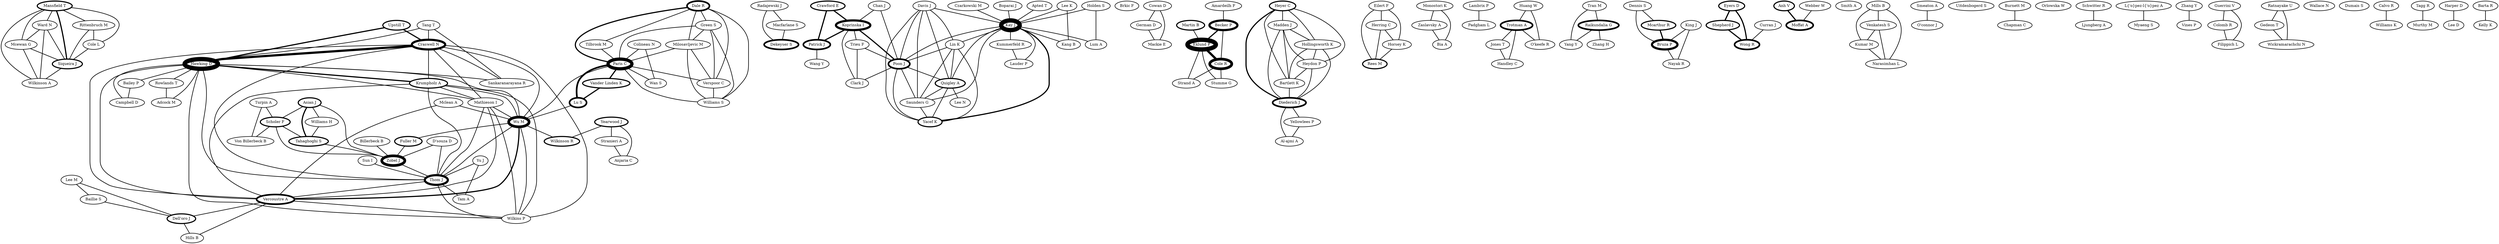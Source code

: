 graph G {
"Mansfield T" [penwidth=4.0]
"Ward N" [penwidth=2.0]
"Mcewan G" [penwidth=2.0]
"Siqueira J" [penwidth=4.0]
"Wilkinson A" [penwidth=2.0]
"Wu M" [penwidth=10.0]
"Fuller M" [penwidth=4.0]
"Dekeyser S" [penwidth=6.0]
"Czarkowski M" [penwidth=2.0]
"Kay J" [penwidth=16.0]
"Brkic F" [penwidth=2.0]
"Cowan D" [penwidth=2.0]
"German D" [penwidth=2.0]
"Mackie E" [penwidth=2.0]
"Kummerfeld R" [penwidth=2.0]
"Lauder P" [penwidth=2.0]
"Becker P" [penwidth=8.0]
"Eklund P" [penwidth=16.0]
"Asian J" [penwidth=4.0]
"Williams H" [penwidth=2.0]
"Tahaghoghi S" [penwidth=4.0]
"Heyer C" [penwidth=4.0]
"Diederich J" [penwidth=6.0]
"Rittenbruch M" [penwidth=2.0]
"Cole L" [penwidth=2.0]
"Rees M" [penwidth=4.0]
"Dale R" [penwidth=6.0]
"Tilbrook M" [penwidth=2.0]
"Paris C" [penwidth=12.0]
"Scholer F" [penwidth=4.0]
"Zobel J" [penwidth=10.0]
"Sun I" [penwidth=2.0]
"Thom J" [penwidth=8.0]
"Martin B" [penwidth=4.0]
"Mclean A" [penwidth=2.0]
"Vercoustre A" [penwidth=6.0]
"D'souza D" [penwidth=2.0]
"Hawking D" [penwidth=16.0]
"Rowlands T" [penwidth=2.0]
"Adcock M" [penwidth=2.0]
"Monostori K" [penwidth=2.0]
"Zaslavsky A" [penwidth=2.0]
"Bia A" [penwidth=2.0]
"Lambrix P" [penwidth=2.0]
"Padgham L" [penwidth=2.0]
"Boparai J" [penwidth=2.0]
"Dell'oro J" [penwidth=4.0]
"Hills B" [penwidth=2.0]
"Yearwood J" [penwidth=4.0]
"Stranieri A" [penwidth=2.0]
"Anjaria C" [penwidth=2.0]
"Trotman A" [penwidth=6.0]
"Jones T" [penwidth=2.0]
"Handley C" [penwidth=2.0]
"Yacef K" [penwidth=4.0]
"Cole R" [penwidth=10.0]
"Raikundalia G" [penwidth=6.0]
"Lee K" [penwidth=2.0]
"Kang B" [penwidth=2.0]
"King J" [penwidth=2.0]
"Bruza P" [penwidth=8.0]
"Nayak R" [penwidth=2.0]
"Billerbeck B" [penwidth=2.0]
"Tran M" [penwidth=2.0]
"Yang Y" [penwidth=2.0]
"Green S" [penwidth=2.0]
"Milosavljevic M" [penwidth=2.0]
"Verspoor C" [penwidth=2.0]
"Williams S" [penwidth=2.0]
"Eyers D" [penwidth=4.0]
"Shepherd J" [penwidth=4.0]
"Wong R" [penwidth=6.0]
"Turpin A" [penwidth=2.0]
"Von Billerbeck B" [penwidth=2.0]
"Vander Linden K" [penwidth=4.0]
"Lu S" [penwidth=6.0]
"Upstill T" [penwidth=4.0]
"Craswell N" [penwidth=8.0]
"Curran J" [penwidth=2.0]
"Radajewski J" [penwidth=2.0]
"Macfarlane S" [penwidth=2.0]
"Wilkinson R" [penwidth=4.0]
"Koprinska I" [penwidth=8.0]
"Trieu F" [penwidth=2.0]
"Poon J" [penwidth=6.0]
"Clark J" [penwidth=2.0]
"Chan J" [penwidth=2.0]
"Patrick J" [penwidth=6.0]
"Wang Y" [penwidth=2.0]
"Anh V" [penwidth=4.0]
"Moffat A" [penwidth=6.0]
"Smith A" [penwidth=2.0]
"Mills B" [penwidth=2.0]
"Venkatesh S" [penwidth=2.0]
"Kumar M" [penwidth=2.0]
"Narasimhan L" [penwidth=2.0]
"Smeaton A" [penwidth=2.0]
"O'connor J" [penwidth=2.0]
"Colineau N" [penwidth=2.0]
"Wan S" [penwidth=2.0]
"Uitdenbogerd S" [penwidth=2.0]
"Huang W" [penwidth=2.0]
"O'keefe R" [penwidth=2.0]
"Krumpholz A" [penwidth=4.0]
"Mathieson I" [penwidth=2.0]
"Wilkins P" [penwidth=2.0]
"Strand A" [penwidth=2.0]
"Webber W" [penwidth=2.0]
"Dennis S" [penwidth=2.0]
"Mcarthur R" [penwidth=4.0]
"Holden S" [penwidth=2.0]
"Lum A" [penwidth=2.0]
"Davis J" [penwidth=2.0]
"Lin K" [penwidth=2.0]
"Quigley A" [penwidth=4.0]
"Saunders G" [penwidth=2.0]
"Crawford E" [penwidth=4.0]
"Yu J" [penwidth=2.0]
"Tam A" [penwidth=2.0]
"Burnett M" [penwidth=2.0]
"Chapman C" [penwidth=2.0]
"Bailey P" [penwidth=2.0]
"Campbell D" [penwidth=2.0]
"Stumme G" [penwidth=2.0]
"Apted T" [penwidth=2.0]
"Orlowska W" [penwidth=2.0]
"Schwitter R" [penwidth=2.0]
"Ljungberg A" [penwidth=2.0]
"Madden J" [penwidth=2.0]
"Hollingsworth K" [penwidth=2.0]
"Heydon P" [penwidth=2.0]
"Bartlett K" [penwidth=2.0]
"L{\'o}pez-l{\'o}pez A" [penwidth=2.0]
"Myaeng S" [penwidth=2.0]
"Yellowlees P" [penwidth=2.0]
"Al-ajmi A" [penwidth=2.0]
"Zhang Y" [penwidth=2.0]
"Vines P" [penwidth=2.0]
"Lee M" [penwidth=2.0]
"Baillie S" [penwidth=2.0]
"Guerrini V" [penwidth=2.0]
"Colomb R" [penwidth=2.0]
"Filippich L" [penwidth=2.0]
"Zhang H" [penwidth=2.0]
"Ratnayake U" [penwidth=2.0]
"Gedeon T" [penwidth=2.0]
"Wickramarachchi N" [penwidth=2.0]
"Tang T" [penwidth=2.0]
"Sankaranarayana R" [penwidth=2.0]
"Wallace N" [penwidth=2.0]
"Amardeilh F" [penwidth=2.0]
"Dumais S" [penwidth=2.0]
"Calvo R" [penwidth=2.0]
"Williams K" [penwidth=2.0]
"Tagg R" [penwidth=2.0]
"Murthy M" [penwidth=2.0]
"Lee N" [penwidth=2.0]
"Harper D" [penwidth=2.0]
"Lee D" [penwidth=2.0]
"Eilert F" [penwidth=2.0]
"Herring C" [penwidth=2.0]
"Horsey K" [penwidth=2.0]
"Barta R" [penwidth=2.0]
"Kelly K" [penwidth=2.0]
"Mansfield T" -- "Ward N"[penwidth=2.2];
"Mansfield T" -- "Mcewan G"[penwidth=2.2];
"Mansfield T" -- "Siqueira J"[penwidth=4.2];
"Mansfield T" -- "Wilkinson A"[penwidth=2.2];
"Ward N" -- "Mcewan G"[penwidth=2.2];
"Ward N" -- "Siqueira J"[penwidth=2.2];
"Ward N" -- "Wilkinson A"[penwidth=2.2];
"Mcewan G" -- "Siqueira J"[penwidth=2.2];
"Mcewan G" -- "Wilkinson A"[penwidth=2.2];
"Siqueira J" -- "Wilkinson A"[penwidth=2.2];
"Wu M" -- "Fuller M"[penwidth=2.2];
"Czarkowski M" -- "Kay J"[penwidth=2.2];
"Cowan D" -- "German D"[penwidth=2.2];
"Cowan D" -- "Mackie E"[penwidth=2.2];
"German D" -- "Mackie E"[penwidth=2.2];
"Kay J" -- "Kummerfeld R"[penwidth=2.2];
"Kay J" -- "Lauder P"[penwidth=2.2];
"Kummerfeld R" -- "Lauder P"[penwidth=2.2];
"Becker P" -- "Eklund P"[penwidth=4.2];
"Asian J" -- "Williams H"[penwidth=2.2];
"Asian J" -- "Tahaghoghi S"[penwidth=4.2];
"Williams H" -- "Tahaghoghi S"[penwidth=2.2];
"Heyer C" -- "Diederich J"[penwidth=4.2];
"Mansfield T" -- "Rittenbruch M"[penwidth=2.2];
"Mansfield T" -- "Cole L"[penwidth=2.2];
"Rittenbruch M" -- "Cole L"[penwidth=2.2];
"Rittenbruch M" -- "Siqueira J"[penwidth=2.2];
"Cole L" -- "Siqueira J"[penwidth=2.2];
"Dale R" -- "Tilbrook M"[penwidth=2.2];
"Dale R" -- "Paris C"[penwidth=4.2];
"Tilbrook M" -- "Paris C"[penwidth=2.2];
"Asian J" -- "Scholer F"[penwidth=2.2];
"Asian J" -- "Zobel J"[penwidth=2.2];
"Scholer F" -- "Tahaghoghi S"[penwidth=2.2];
"Scholer F" -- "Zobel J"[penwidth=2.2];
"Tahaghoghi S" -- "Zobel J"[penwidth=2.2];
"Sun I" -- "Thom J"[penwidth=2.2];
"Martin B" -- "Eklund P"[penwidth=2.2];
"Mclean A" -- "Vercoustre A"[penwidth=2.2];
"Mclean A" -- "Wu M"[penwidth=2.2];
"Vercoustre A" -- "Wu M"[penwidth=4.2];
"D'souza D" -- "Zobel J"[penwidth=2.2];
"D'souza D" -- "Thom J"[penwidth=2.2];
"Zobel J" -- "Thom J"[penwidth=2.2];
"Hawking D" -- "Rowlands T"[penwidth=2.2];
"Hawking D" -- "Adcock M"[penwidth=2.2];
"Rowlands T" -- "Adcock M"[penwidth=2.2];
"Monostori K" -- "Zaslavsky A"[penwidth=2.2];
"Monostori K" -- "Bia A"[penwidth=2.2];
"Zaslavsky A" -- "Bia A"[penwidth=2.2];
"Lambrix P" -- "Padgham L"[penwidth=2.2];
"Boparai J" -- "Kay J"[penwidth=2.2];
"Vercoustre A" -- "Dell'oro J"[penwidth=2.2];
"Vercoustre A" -- "Hills B"[penwidth=2.2];
"Dell'oro J" -- "Hills B"[penwidth=2.2];
"Fuller M" -- "Zobel J"[penwidth=2.2];
"Yearwood J" -- "Stranieri A"[penwidth=2.2];
"Yearwood J" -- "Anjaria C"[penwidth=2.2];
"Stranieri A" -- "Anjaria C"[penwidth=2.2];
"Trotman A" -- "Jones T"[penwidth=2.2];
"Trotman A" -- "Handley C"[penwidth=2.2];
"Jones T" -- "Handley C"[penwidth=2.2];
"Kay J" -- "Yacef K"[penwidth=4.2];
"Eklund P" -- "Cole R"[penwidth=8.2];
"Lee K" -- "Kay J"[penwidth=2.2];
"Lee K" -- "Kang B"[penwidth=2.2];
"Kay J" -- "Kang B"[penwidth=2.2];
"King J" -- "Bruza P"[penwidth=2.2];
"King J" -- "Nayak R"[penwidth=2.2];
"Bruza P" -- "Nayak R"[penwidth=2.2];
"Billerbeck B" -- "Zobel J"[penwidth=2.2];
"Tran M" -- "Raikundalia G"[penwidth=2.2];
"Tran M" -- "Yang Y"[penwidth=2.2];
"Raikundalia G" -- "Yang Y"[penwidth=2.2];
"Dale R" -- "Green S"[penwidth=2.2];
"Dale R" -- "Milosavljevic M"[penwidth=2.2];
"Dale R" -- "Verspoor C"[penwidth=2.2];
"Dale R" -- "Williams S"[penwidth=2.2];
"Green S" -- "Milosavljevic M"[penwidth=2.2];
"Green S" -- "Paris C"[penwidth=2.2];
"Green S" -- "Verspoor C"[penwidth=2.2];
"Green S" -- "Williams S"[penwidth=2.2];
"Milosavljevic M" -- "Paris C"[penwidth=2.2];
"Milosavljevic M" -- "Verspoor C"[penwidth=2.2];
"Milosavljevic M" -- "Williams S"[penwidth=2.2];
"Paris C" -- "Verspoor C"[penwidth=2.2];
"Paris C" -- "Williams S"[penwidth=2.2];
"Verspoor C" -- "Williams S"[penwidth=2.2];
"Eyers D" -- "Shepherd J"[penwidth=4.2];
"Eyers D" -- "Wong R"[penwidth=4.2];
"Shepherd J" -- "Wong R"[penwidth=4.2];
"Turpin A" -- "Scholer F"[penwidth=2.2];
"Turpin A" -- "Von Billerbeck B"[penwidth=2.2];
"Scholer F" -- "Von Billerbeck B"[penwidth=2.2];
"Paris C" -- "Vander Linden K"[penwidth=4.2];
"Paris C" -- "Lu S"[penwidth=6.2];
"Vander Linden K" -- "Lu S"[penwidth=4.2];
"Upstill T" -- "Craswell N"[penwidth=4.2];
"Upstill T" -- "Hawking D"[penwidth=4.2];
"Craswell N" -- "Hawking D"[penwidth=8.2];
"Curran J" -- "Wong R"[penwidth=2.2];
"Radajewski J" -- "Macfarlane S"[penwidth=2.2];
"Radajewski J" -- "Dekeyser S"[penwidth=2.2];
"Macfarlane S" -- "Dekeyser S"[penwidth=2.2];
"Yearwood J" -- "Wilkinson R"[penwidth=2.2];
"Koprinska I" -- "Trieu F"[penwidth=2.2];
"Koprinska I" -- "Poon J"[penwidth=4.2];
"Koprinska I" -- "Clark J"[penwidth=2.2];
"Trieu F" -- "Poon J"[penwidth=2.2];
"Trieu F" -- "Clark J"[penwidth=2.2];
"Poon J" -- "Clark J"[penwidth=2.2];
"Chan J" -- "Koprinska I"[penwidth=2.2];
"Chan J" -- "Poon J"[penwidth=2.2];
"Patrick J" -- "Wang Y"[penwidth=2.2];
"Anh V" -- "Moffat A"[penwidth=4.2];
"Mills B" -- "Venkatesh S"[penwidth=2.2];
"Mills B" -- "Kumar M"[penwidth=2.2];
"Mills B" -- "Narasimhan L"[penwidth=2.2];
"Venkatesh S" -- "Kumar M"[penwidth=2.2];
"Venkatesh S" -- "Narasimhan L"[penwidth=2.2];
"Kumar M" -- "Narasimhan L"[penwidth=2.2];
"Smeaton A" -- "O'connor J"[penwidth=2.2];
"Colineau N" -- "Paris C"[penwidth=2.2];
"Colineau N" -- "Wan S"[penwidth=2.2];
"Paris C" -- "Wan S"[penwidth=2.2];
"Huang W" -- "Trotman A"[penwidth=2.2];
"Huang W" -- "O'keefe R"[penwidth=2.2];
"Trotman A" -- "O'keefe R"[penwidth=2.2];
"Craswell N" -- "Krumpholz A"[penwidth=2.2];
"Craswell N" -- "Mathieson I"[penwidth=2.2];
"Craswell N" -- "Thom J"[penwidth=2.2];
"Craswell N" -- "Vercoustre A"[penwidth=2.2];
"Craswell N" -- "Wilkins P"[penwidth=2.2];
"Craswell N" -- "Wu M"[penwidth=2.2];
"Hawking D" -- "Krumpholz A"[penwidth=4.2];
"Hawking D" -- "Mathieson I"[penwidth=2.2];
"Hawking D" -- "Thom J"[penwidth=2.2];
"Hawking D" -- "Vercoustre A"[penwidth=2.2];
"Hawking D" -- "Wilkins P"[penwidth=2.2];
"Hawking D" -- "Wu M"[penwidth=2.2];
"Krumpholz A" -- "Mathieson I"[penwidth=2.2];
"Krumpholz A" -- "Thom J"[penwidth=2.2];
"Krumpholz A" -- "Vercoustre A"[penwidth=2.2];
"Krumpholz A" -- "Wilkins P"[penwidth=2.2];
"Krumpholz A" -- "Wu M"[penwidth=2.2];
"Mathieson I" -- "Thom J"[penwidth=2.2];
"Mathieson I" -- "Vercoustre A"[penwidth=2.2];
"Mathieson I" -- "Wilkins P"[penwidth=2.2];
"Mathieson I" -- "Wu M"[penwidth=2.2];
"Thom J" -- "Vercoustre A"[penwidth=2.2];
"Thom J" -- "Wilkins P"[penwidth=2.2];
"Thom J" -- "Wu M"[penwidth=2.2];
"Vercoustre A" -- "Wilkins P"[penwidth=2.2];
"Wilkins P" -- "Wu M"[penwidth=2.2];
"Cole R" -- "Strand A"[penwidth=2.2];
"Eklund P" -- "Strand A"[penwidth=2.2];
"Webber W" -- "Moffat A"[penwidth=2.2];
"Becker P" -- "Cole R"[penwidth=2.2];
"Lu S" -- "Wu M"[penwidth=2.2];
"Paris C" -- "Wu M"[penwidth=2.2];
"Dennis S" -- "Mcarthur R"[penwidth=2.2];
"Dennis S" -- "Bruza P"[penwidth=2.2];
"Mcarthur R" -- "Bruza P"[penwidth=4.2];
"Holden S" -- "Kay J"[penwidth=2.2];
"Holden S" -- "Lum A"[penwidth=2.2];
"Kay J" -- "Lum A"[penwidth=2.2];
"Davis J" -- "Kay J"[penwidth=2.2];
"Davis J" -- "Lin K"[penwidth=2.2];
"Davis J" -- "Poon J"[penwidth=2.2];
"Davis J" -- "Quigley A"[penwidth=2.2];
"Davis J" -- "Saunders G"[penwidth=2.2];
"Davis J" -- "Yacef K"[penwidth=2.2];
"Kay J" -- "Lin K"[penwidth=2.2];
"Kay J" -- "Poon J"[penwidth=2.2];
"Kay J" -- "Quigley A"[penwidth=2.2];
"Kay J" -- "Saunders G"[penwidth=2.2];
"Lin K" -- "Poon J"[penwidth=2.2];
"Lin K" -- "Quigley A"[penwidth=2.2];
"Lin K" -- "Saunders G"[penwidth=2.2];
"Lin K" -- "Yacef K"[penwidth=2.2];
"Poon J" -- "Quigley A"[penwidth=2.2];
"Poon J" -- "Saunders G"[penwidth=2.2];
"Poon J" -- "Yacef K"[penwidth=2.2];
"Quigley A" -- "Saunders G"[penwidth=2.2];
"Quigley A" -- "Yacef K"[penwidth=2.2];
"Saunders G" -- "Yacef K"[penwidth=2.2];
"Crawford E" -- "Koprinska I"[penwidth=4.2];
"Crawford E" -- "Patrick J"[penwidth=4.2];
"Koprinska I" -- "Patrick J"[penwidth=4.2];
"Yu J" -- "Thom J"[penwidth=2.2];
"Yu J" -- "Tam A"[penwidth=2.2];
"Thom J" -- "Tam A"[penwidth=2.2];
"Burnett M" -- "Chapman C"[penwidth=2.2];
"Hawking D" -- "Bailey P"[penwidth=2.2];
"Hawking D" -- "Campbell D"[penwidth=2.2];
"Bailey P" -- "Campbell D"[penwidth=2.2];
"Eklund P" -- "Stumme G"[penwidth=2.2];
"Cole R" -- "Stumme G"[penwidth=2.2];
"Wu M" -- "Wilkinson R"[penwidth=2.2];
"Apted T" -- "Kay J"[penwidth=2.2];
"Schwitter R" -- "Ljungberg A"[penwidth=2.2];
"Heyer C" -- "Madden J"[penwidth=2.2];
"Heyer C" -- "Hollingsworth K"[penwidth=2.2];
"Heyer C" -- "Heydon P"[penwidth=2.2];
"Heyer C" -- "Bartlett K"[penwidth=2.2];
"Madden J" -- "Hollingsworth K"[penwidth=2.2];
"Madden J" -- "Heydon P"[penwidth=2.2];
"Madden J" -- "Bartlett K"[penwidth=2.2];
"Madden J" -- "Diederich J"[penwidth=2.2];
"Hollingsworth K" -- "Heydon P"[penwidth=2.2];
"Hollingsworth K" -- "Bartlett K"[penwidth=2.2];
"Hollingsworth K" -- "Diederich J"[penwidth=2.2];
"Heydon P" -- "Bartlett K"[penwidth=2.2];
"Heydon P" -- "Diederich J"[penwidth=2.2];
"Bartlett K" -- "Diederich J"[penwidth=2.2];
"L{\'o}pez-l{\'o}pez A" -- "Myaeng S"[penwidth=2.2];
"Diederich J" -- "Yellowlees P"[penwidth=2.2];
"Diederich J" -- "Al-ajmi A"[penwidth=2.2];
"Yellowlees P" -- "Al-ajmi A"[penwidth=2.2];
"Zhang Y" -- "Vines P"[penwidth=2.2];
"Lee M" -- "Baillie S"[penwidth=2.2];
"Lee M" -- "Dell'oro J"[penwidth=2.2];
"Baillie S" -- "Dell'oro J"[penwidth=2.2];
"Guerrini V" -- "Colomb R"[penwidth=2.2];
"Guerrini V" -- "Filippich L"[penwidth=2.2];
"Colomb R" -- "Filippich L"[penwidth=2.2];
"Raikundalia G" -- "Zhang H"[penwidth=2.2];
"Ratnayake U" -- "Gedeon T"[penwidth=2.2];
"Ratnayake U" -- "Wickramarachchi N"[penwidth=2.2];
"Gedeon T" -- "Wickramarachchi N"[penwidth=2.2];
"Tang T" -- "Hawking D"[penwidth=2.2];
"Tang T" -- "Craswell N"[penwidth=2.2];
"Tang T" -- "Sankaranarayana R"[penwidth=2.2];
"Hawking D" -- "Sankaranarayana R"[penwidth=2.2];
"Craswell N" -- "Sankaranarayana R"[penwidth=2.2];
"Amardeilh F" -- "Becker P"[penwidth=2.2];
"Calvo R" -- "Williams K"[penwidth=2.2];
"Tagg R" -- "Murthy M"[penwidth=2.2];
"Quigley A" -- "Lee N"[penwidth=2.2];
"Harper D" -- "Lee D"[penwidth=2.2];
"Eilert F" -- "Herring C"[penwidth=2.2];
"Eilert F" -- "Horsey K"[penwidth=2.2];
"Eilert F" -- "Rees M"[penwidth=2.2];
"Herring C" -- "Horsey K"[penwidth=2.2];
"Herring C" -- "Rees M"[penwidth=2.2];
"Horsey K" -- "Rees M"[penwidth=2.2];
"Barta R" -- "Kelly K"[penwidth=2.2];
}
